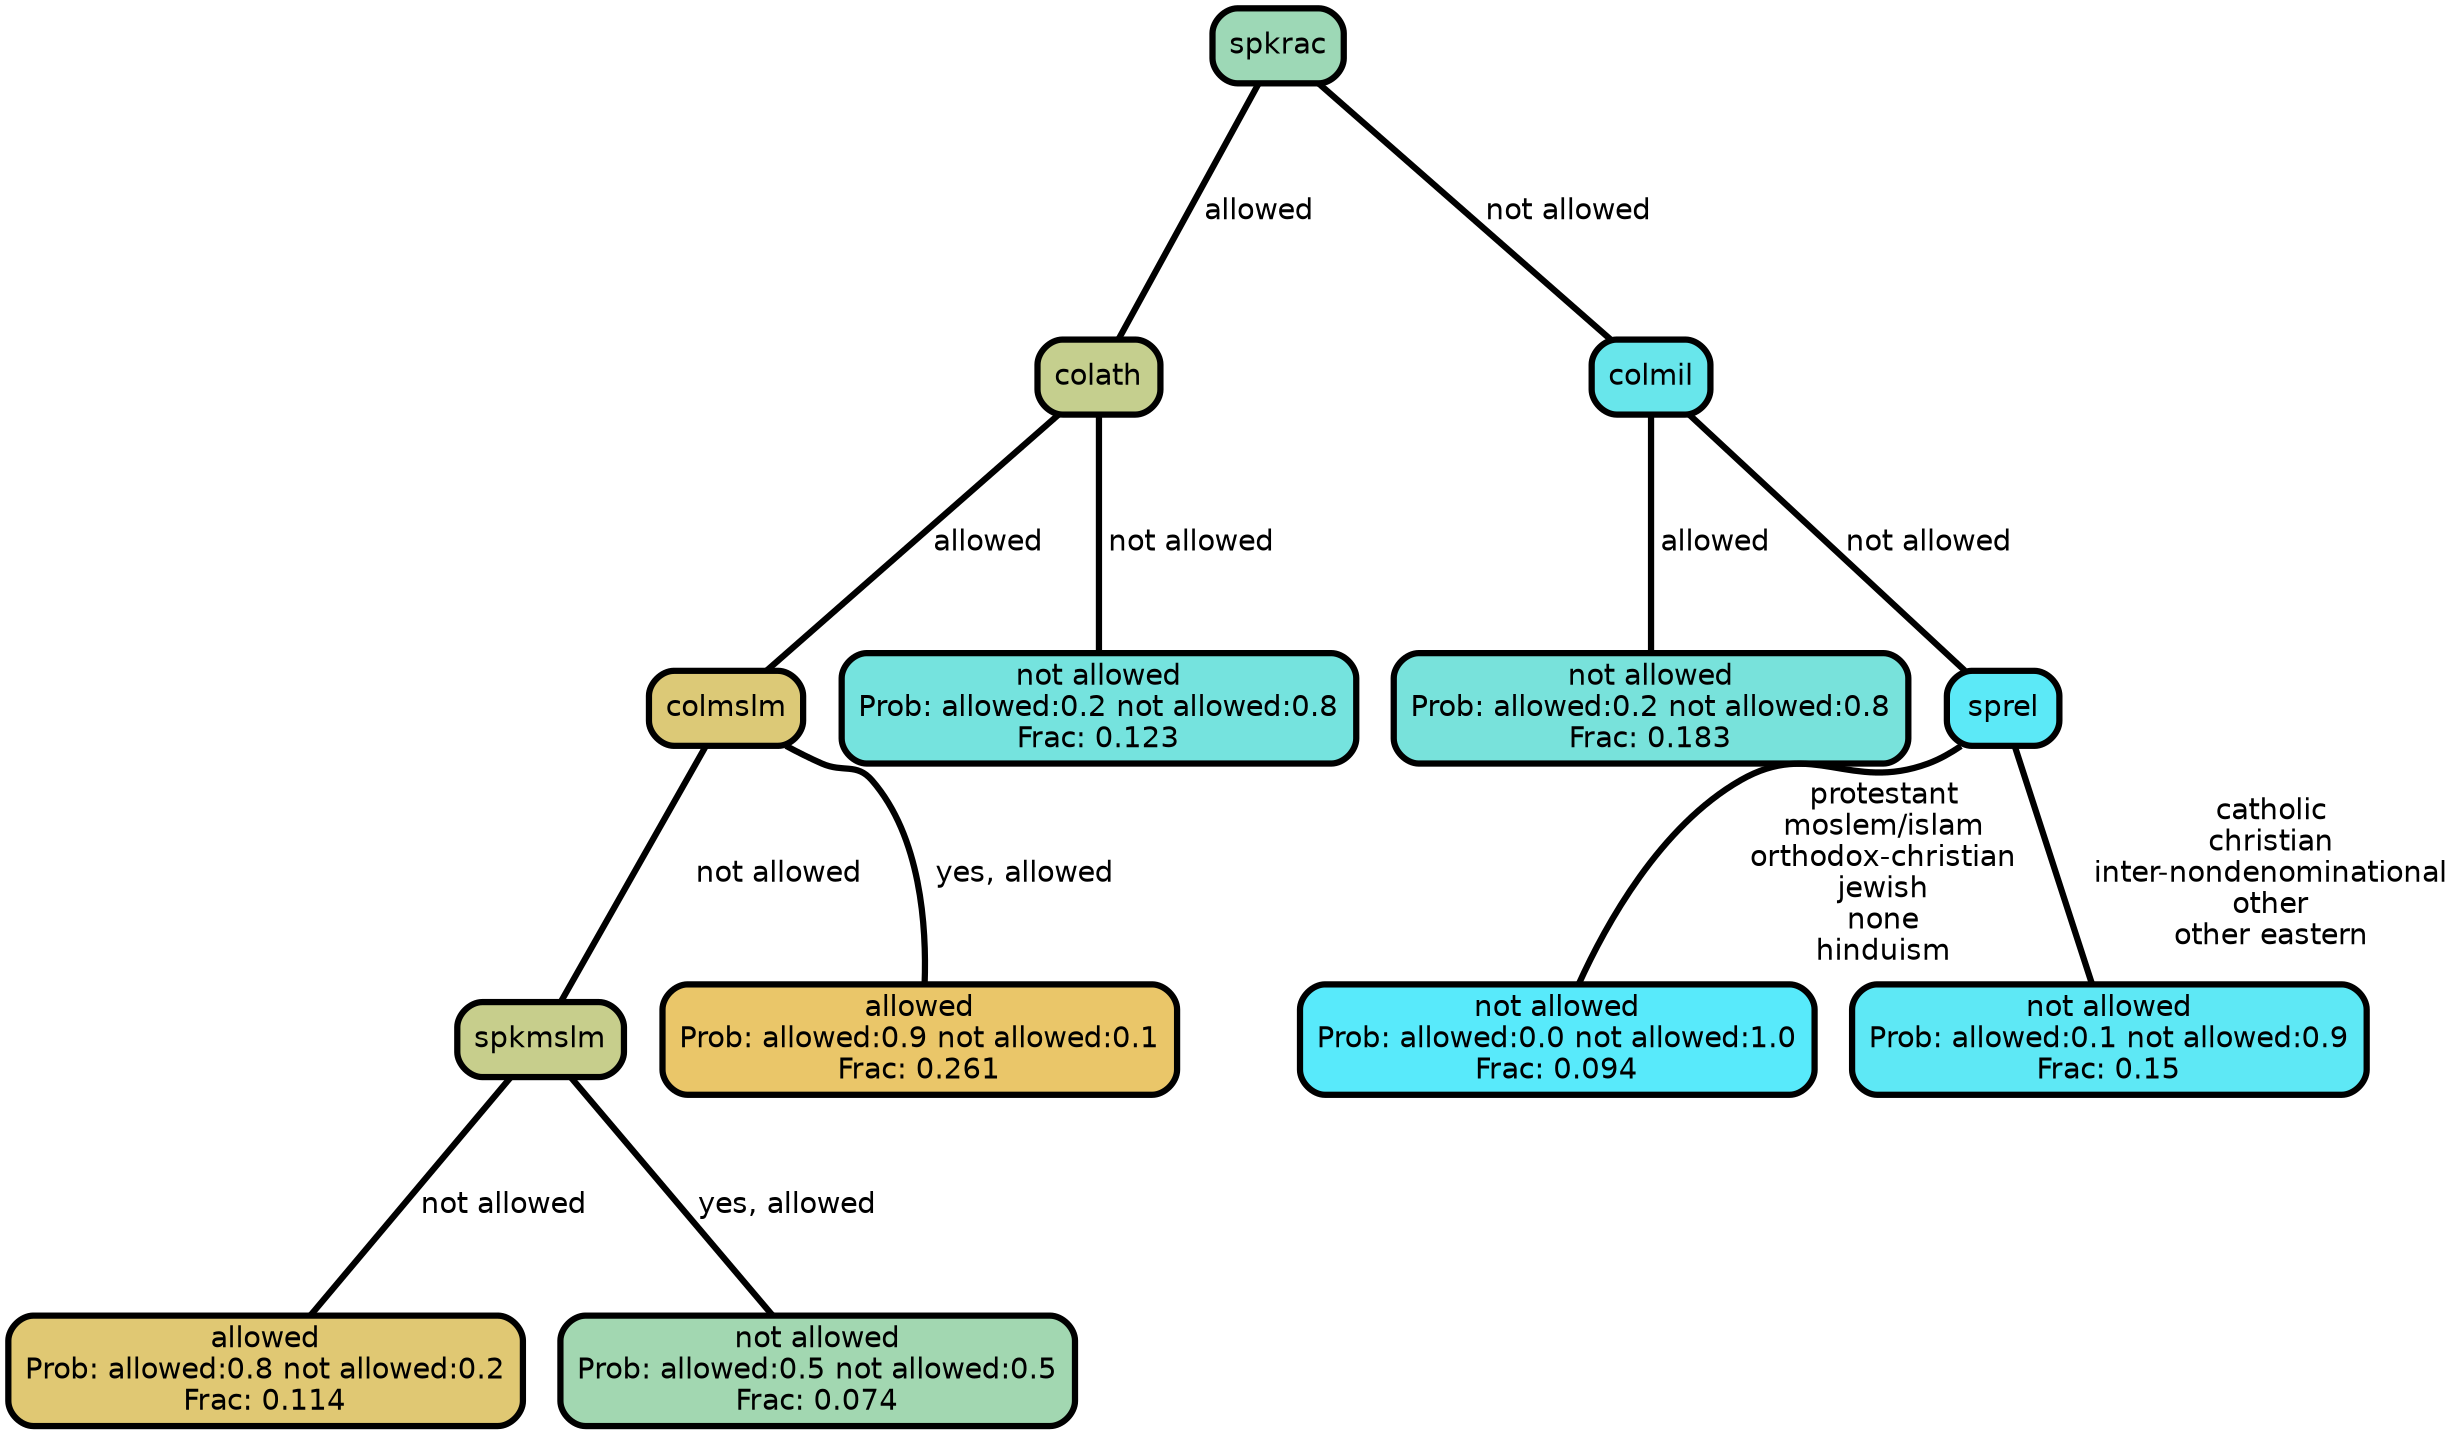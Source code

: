 graph Tree {
node [shape=box, style="filled, rounded",color="black",penwidth="3",fontcolor="black",                 fontname=helvetica] ;
graph [ranksep="0 equally", splines=straight,                 bgcolor=transparent, dpi=200] ;
edge [fontname=helvetica, color=black] ;
0 [label="allowed
Prob: allowed:0.8 not allowed:0.2
Frac: 0.114", fillcolor="#e0c873"] ;
1 [label="spkmslm", fillcolor="#c7ce8c"] ;
2 [label="not allowed
Prob: allowed:0.5 not allowed:0.5
Frac: 0.074", fillcolor="#a2d7b1"] ;
3 [label="colmslm", fillcolor="#dcc977"] ;
4 [label="allowed
Prob: allowed:0.9 not allowed:0.1
Frac: 0.261", fillcolor="#eac669"] ;
5 [label="colath", fillcolor="#c5cf8e"] ;
6 [label="not allowed
Prob: allowed:0.2 not allowed:0.8
Frac: 0.123", fillcolor="#75e3de"] ;
7 [label="spkrac", fillcolor="#9dd8b6"] ;
8 [label="not allowed
Prob: allowed:0.2 not allowed:0.8
Frac: 0.183", fillcolor="#78e2db"] ;
9 [label="colmil", fillcolor="#68e6eb"] ;
10 [label="not allowed
Prob: allowed:0.0 not allowed:1.0
Frac: 0.094", fillcolor="#58eafb"] ;
11 [label="sprel", fillcolor="#5ce9f7"] ;
12 [label="not allowed
Prob: allowed:0.1 not allowed:0.9
Frac: 0.15", fillcolor="#5ee8f5"] ;
1 -- 0 [label=" not allowed",penwidth=3] ;
1 -- 2 [label=" yes, allowed",penwidth=3] ;
3 -- 1 [label=" not allowed",penwidth=3] ;
3 -- 4 [label=" yes, allowed",penwidth=3] ;
5 -- 3 [label=" allowed",penwidth=3] ;
5 -- 6 [label=" not allowed",penwidth=3] ;
7 -- 5 [label=" allowed",penwidth=3] ;
7 -- 9 [label=" not allowed",penwidth=3] ;
9 -- 8 [label=" allowed",penwidth=3] ;
9 -- 11 [label=" not allowed",penwidth=3] ;
11 -- 10 [label=" protestant\n moslem/islam\n orthodox-christian\n jewish\n none\n hinduism",penwidth=3] ;
11 -- 12 [label=" catholic\n christian\n inter-nondenominational\n other\n other eastern",penwidth=3] ;
{rank = same;}}